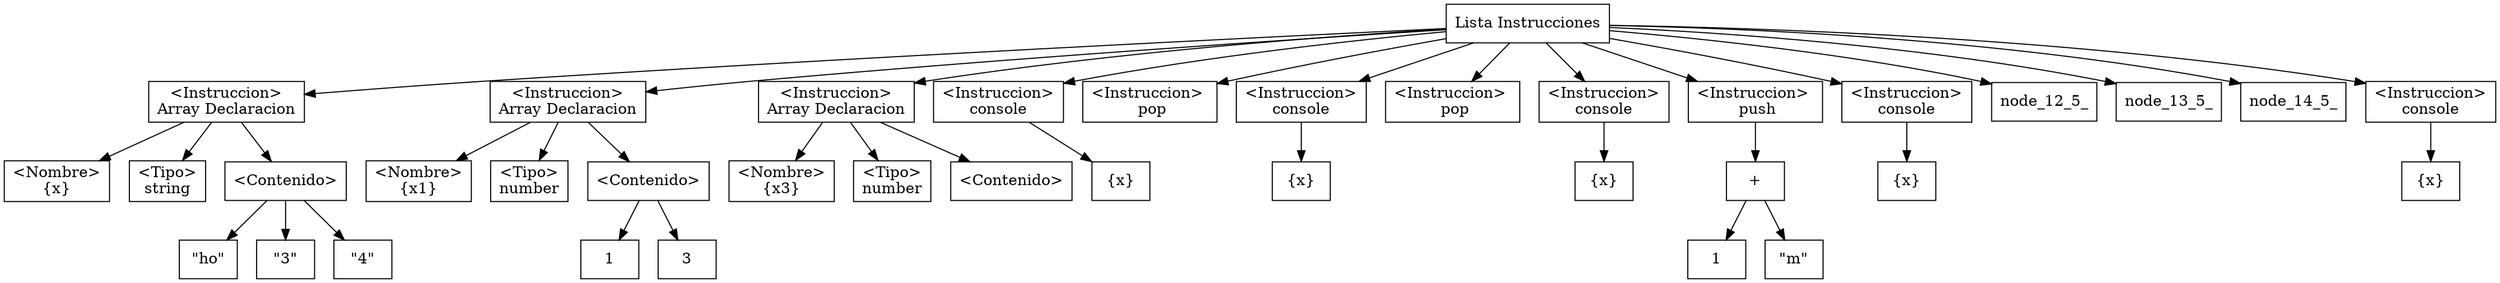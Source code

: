digraph G {
node[shape=box];
        node_1_1_[label="Lista Instrucciones"];        
        node_1_1_->node_2_5_;
        node_2_5_[label="\<Instruccion\>\nArray Declaracion"];
        node_2_5_1[label="\<Nombre\>\n{x}"];
        node_2_5_2[label="\<Tipo\>\nstring"];
        node_2_5_3[label="\<Contenido\>"];
        node_2_5_->node_2_5_1;
        node_2_5_->node_2_5_2;
        node_2_5_->node_2_5_3;
        
            node_2_5_3->
        node_2_25_;
        node_2_25_[label="\"ho\""];
            
            node_2_5_3->
        node_2_29_;
        node_2_29_[label="\"3\""];
            
            node_2_5_3->
        node_2_33_;
        node_2_33_[label="\"4\""];
            node_1_1_->node_3_5_;
        node_3_5_[label="\<Instruccion\>\nArray Declaracion"];
        node_3_5_1[label="\<Nombre\>\n{x1}"];
        node_3_5_2[label="\<Tipo\>\nnumber"];
        node_3_5_3[label="\<Contenido\>"];
        node_3_5_->node_3_5_1;
        node_3_5_->node_3_5_2;
        node_3_5_->node_3_5_3;
        
            node_3_5_3->
        node_3_22_;
        node_3_22_[label="1"];
            
            node_3_5_3->
        node_3_24_;
        node_3_24_[label="3"];
            node_1_1_->node_4_5_;
        node_4_5_[label="\<Instruccion\>\nArray Declaracion"];
        node_4_5_1[label="\<Nombre\>\n{x3}"];
        node_4_5_2[label="\<Tipo\>\nnumber"];
        node_4_5_3[label="\<Contenido\>"];
        node_4_5_->node_4_5_1;
        node_4_5_->node_4_5_2;
        node_4_5_->node_4_5_3;
        node_1_1_->node_5_5_;
        node_5_5_[label="\<Instruccion\>\nconsole"];node_5_5_->
        node_5_17_;
        node_5_17_[label="{x}"];
        node_1_1_->node_6_5_;
        node_6_5_[label="\<Instruccion\> \n pop"];
        node_1_1_->node_7_5_;
        node_7_5_[label="\<Instruccion\>\nconsole"];node_7_5_->
        node_7_17_;
        node_7_17_[label="{x}"];
        node_1_1_->node_8_5_;
        node_8_5_[label="\<Instruccion\> \n pop"];
        node_1_1_->node_9_5_;
        node_9_5_[label="\<Instruccion\>\nconsole"];node_9_5_->
        node_9_17_;
        node_9_17_[label="{x}"];
        node_1_1_->node_10_5_;
        node_10_5_[label="\<Instruccion\> \n push"];
        
            node_10_5_[label="\<Instruccion\> \n push"];
            node_10_5_->
        node_10_13_;
        node_10_13_[label="+"];
        node_10_13_->
        node_10_12_;
        node_10_12_[label="1"];
        node_10_13_->
        node_10_16_;
        node_10_16_[label="\"m\""];
        
            node_1_1_->node_11_5_;
        node_11_5_[label="\<Instruccion\>\nconsole"];node_11_5_->
        node_11_17_;
        node_11_17_[label="{x}"];
        node_1_1_->node_12_5_;node_1_1_->node_13_5_;node_1_1_->node_14_5_;node_1_1_->node_15_5_;
        node_15_5_[label="\<Instruccion\>\nconsole"];node_15_5_->
        node_15_17_;
        node_15_17_[label="{x}"];
        
}